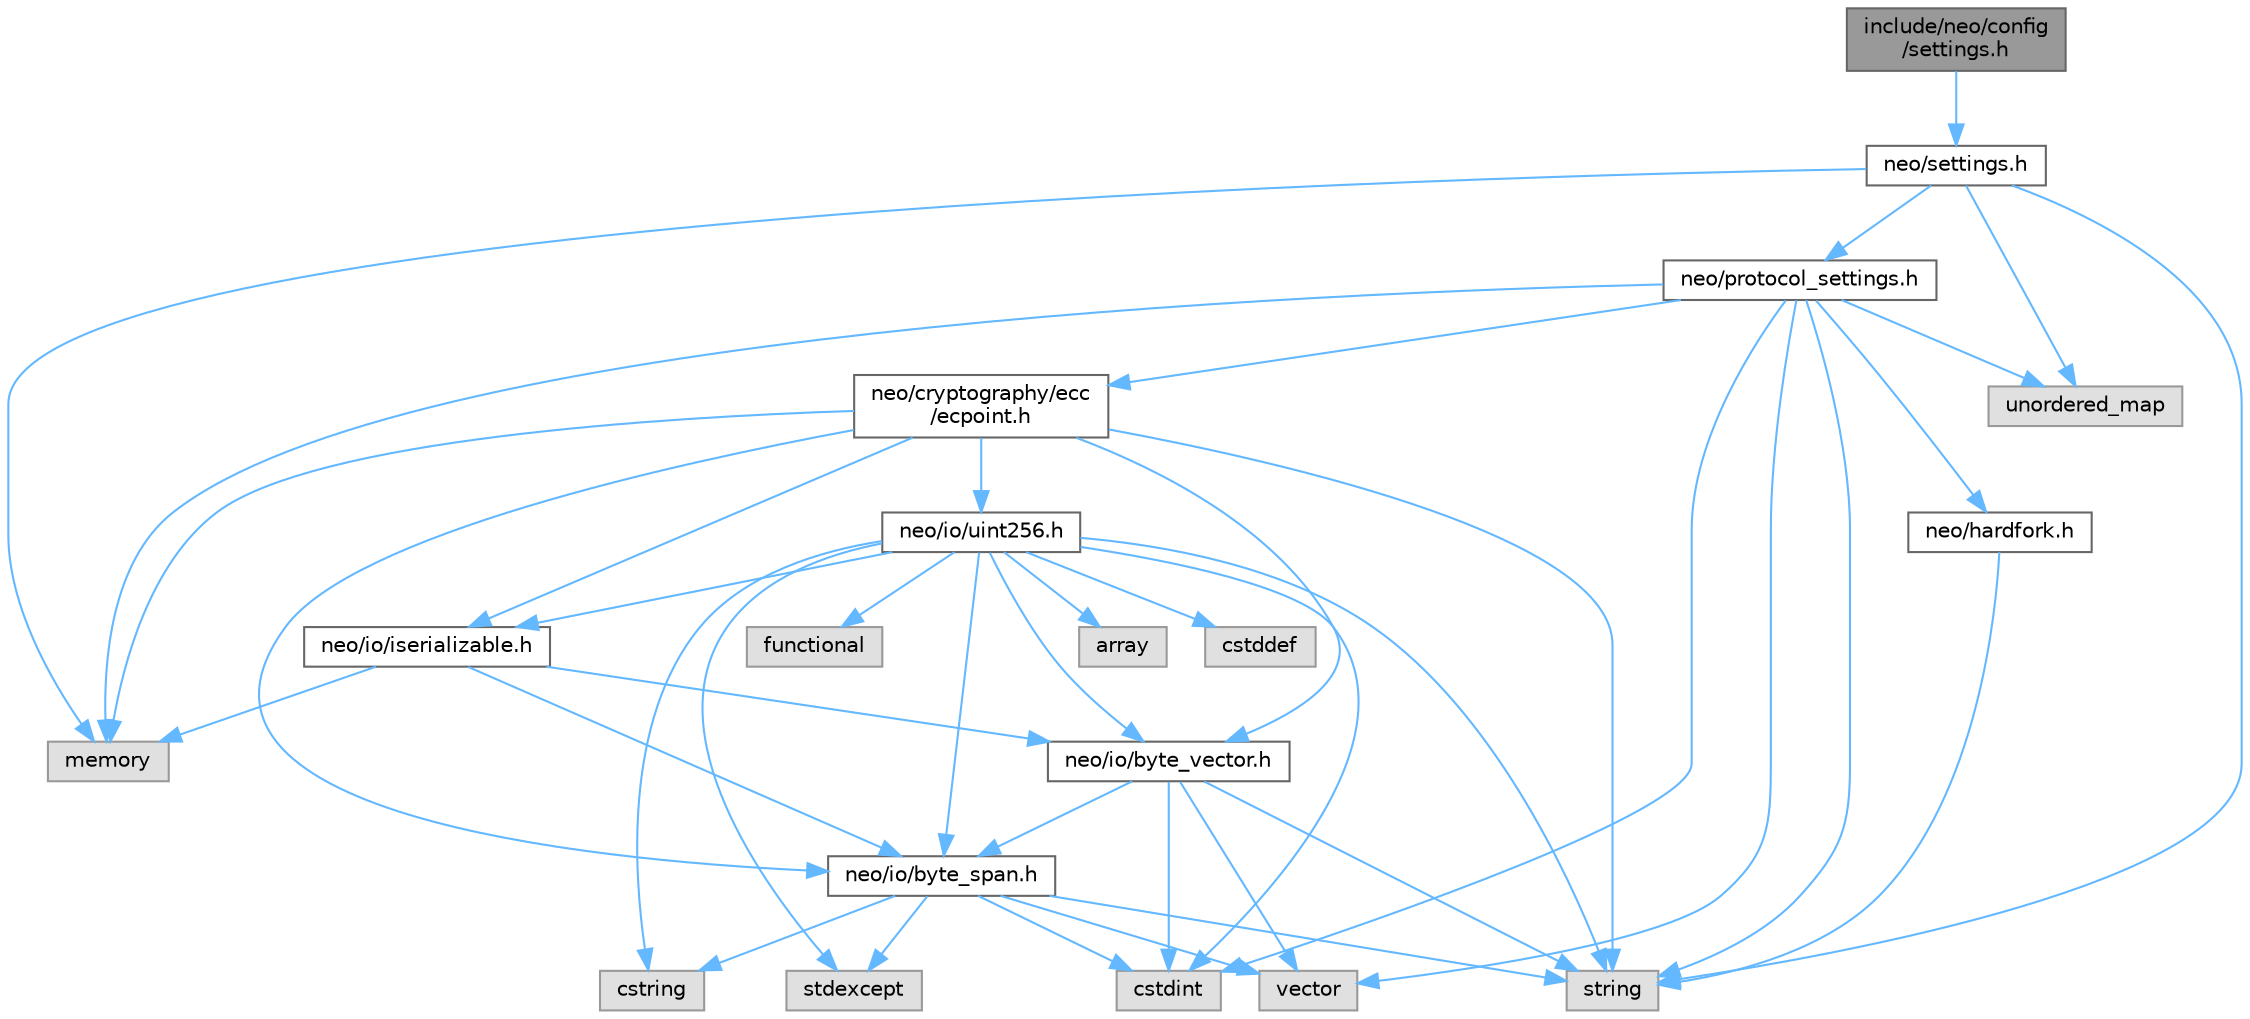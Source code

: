 digraph "include/neo/config/settings.h"
{
 // LATEX_PDF_SIZE
  bgcolor="transparent";
  edge [fontname=Helvetica,fontsize=10,labelfontname=Helvetica,labelfontsize=10];
  node [fontname=Helvetica,fontsize=10,shape=box,height=0.2,width=0.4];
  Node1 [id="Node000001",label="include/neo/config\l/settings.h",height=0.2,width=0.4,color="gray40", fillcolor="grey60", style="filled", fontcolor="black",tooltip=" "];
  Node1 -> Node2 [id="edge42_Node000001_Node000002",color="steelblue1",style="solid",tooltip=" "];
  Node2 [id="Node000002",label="neo/settings.h",height=0.2,width=0.4,color="grey40", fillcolor="white", style="filled",URL="$settings_8h.html",tooltip=" "];
  Node2 -> Node3 [id="edge43_Node000002_Node000003",color="steelblue1",style="solid",tooltip=" "];
  Node3 [id="Node000003",label="neo/protocol_settings.h",height=0.2,width=0.4,color="grey40", fillcolor="white", style="filled",URL="$protocol__settings_8h.html",tooltip=" "];
  Node3 -> Node4 [id="edge44_Node000003_Node000004",color="steelblue1",style="solid",tooltip=" "];
  Node4 [id="Node000004",label="neo/cryptography/ecc\l/ecpoint.h",height=0.2,width=0.4,color="grey40", fillcolor="white", style="filled",URL="$ecpoint_8h.html",tooltip=" "];
  Node4 -> Node5 [id="edge45_Node000004_Node000005",color="steelblue1",style="solid",tooltip=" "];
  Node5 [id="Node000005",label="neo/io/byte_span.h",height=0.2,width=0.4,color="grey40", fillcolor="white", style="filled",URL="$io_2byte__span_8h.html",tooltip=" "];
  Node5 -> Node6 [id="edge46_Node000005_Node000006",color="steelblue1",style="solid",tooltip=" "];
  Node6 [id="Node000006",label="cstdint",height=0.2,width=0.4,color="grey60", fillcolor="#E0E0E0", style="filled",tooltip=" "];
  Node5 -> Node7 [id="edge47_Node000005_Node000007",color="steelblue1",style="solid",tooltip=" "];
  Node7 [id="Node000007",label="cstring",height=0.2,width=0.4,color="grey60", fillcolor="#E0E0E0", style="filled",tooltip=" "];
  Node5 -> Node8 [id="edge48_Node000005_Node000008",color="steelblue1",style="solid",tooltip=" "];
  Node8 [id="Node000008",label="stdexcept",height=0.2,width=0.4,color="grey60", fillcolor="#E0E0E0", style="filled",tooltip=" "];
  Node5 -> Node9 [id="edge49_Node000005_Node000009",color="steelblue1",style="solid",tooltip=" "];
  Node9 [id="Node000009",label="string",height=0.2,width=0.4,color="grey60", fillcolor="#E0E0E0", style="filled",tooltip=" "];
  Node5 -> Node10 [id="edge50_Node000005_Node000010",color="steelblue1",style="solid",tooltip=" "];
  Node10 [id="Node000010",label="vector",height=0.2,width=0.4,color="grey60", fillcolor="#E0E0E0", style="filled",tooltip=" "];
  Node4 -> Node11 [id="edge51_Node000004_Node000011",color="steelblue1",style="solid",tooltip=" "];
  Node11 [id="Node000011",label="neo/io/byte_vector.h",height=0.2,width=0.4,color="grey40", fillcolor="white", style="filled",URL="$io_2byte__vector_8h.html",tooltip=" "];
  Node11 -> Node5 [id="edge52_Node000011_Node000005",color="steelblue1",style="solid",tooltip=" "];
  Node11 -> Node6 [id="edge53_Node000011_Node000006",color="steelblue1",style="solid",tooltip=" "];
  Node11 -> Node9 [id="edge54_Node000011_Node000009",color="steelblue1",style="solid",tooltip=" "];
  Node11 -> Node10 [id="edge55_Node000011_Node000010",color="steelblue1",style="solid",tooltip=" "];
  Node4 -> Node12 [id="edge56_Node000004_Node000012",color="steelblue1",style="solid",tooltip=" "];
  Node12 [id="Node000012",label="neo/io/iserializable.h",height=0.2,width=0.4,color="grey40", fillcolor="white", style="filled",URL="$iserializable_8h.html",tooltip=" "];
  Node12 -> Node5 [id="edge57_Node000012_Node000005",color="steelblue1",style="solid",tooltip=" "];
  Node12 -> Node11 [id="edge58_Node000012_Node000011",color="steelblue1",style="solid",tooltip=" "];
  Node12 -> Node13 [id="edge59_Node000012_Node000013",color="steelblue1",style="solid",tooltip=" "];
  Node13 [id="Node000013",label="memory",height=0.2,width=0.4,color="grey60", fillcolor="#E0E0E0", style="filled",tooltip=" "];
  Node4 -> Node14 [id="edge60_Node000004_Node000014",color="steelblue1",style="solid",tooltip=" "];
  Node14 [id="Node000014",label="neo/io/uint256.h",height=0.2,width=0.4,color="grey40", fillcolor="white", style="filled",URL="$uint256_8h.html",tooltip=" "];
  Node14 -> Node5 [id="edge61_Node000014_Node000005",color="steelblue1",style="solid",tooltip=" "];
  Node14 -> Node11 [id="edge62_Node000014_Node000011",color="steelblue1",style="solid",tooltip=" "];
  Node14 -> Node12 [id="edge63_Node000014_Node000012",color="steelblue1",style="solid",tooltip=" "];
  Node14 -> Node15 [id="edge64_Node000014_Node000015",color="steelblue1",style="solid",tooltip=" "];
  Node15 [id="Node000015",label="array",height=0.2,width=0.4,color="grey60", fillcolor="#E0E0E0", style="filled",tooltip=" "];
  Node14 -> Node16 [id="edge65_Node000014_Node000016",color="steelblue1",style="solid",tooltip=" "];
  Node16 [id="Node000016",label="cstddef",height=0.2,width=0.4,color="grey60", fillcolor="#E0E0E0", style="filled",tooltip=" "];
  Node14 -> Node6 [id="edge66_Node000014_Node000006",color="steelblue1",style="solid",tooltip=" "];
  Node14 -> Node7 [id="edge67_Node000014_Node000007",color="steelblue1",style="solid",tooltip=" "];
  Node14 -> Node17 [id="edge68_Node000014_Node000017",color="steelblue1",style="solid",tooltip=" "];
  Node17 [id="Node000017",label="functional",height=0.2,width=0.4,color="grey60", fillcolor="#E0E0E0", style="filled",tooltip=" "];
  Node14 -> Node8 [id="edge69_Node000014_Node000008",color="steelblue1",style="solid",tooltip=" "];
  Node14 -> Node9 [id="edge70_Node000014_Node000009",color="steelblue1",style="solid",tooltip=" "];
  Node4 -> Node13 [id="edge71_Node000004_Node000013",color="steelblue1",style="solid",tooltip=" "];
  Node4 -> Node9 [id="edge72_Node000004_Node000009",color="steelblue1",style="solid",tooltip=" "];
  Node3 -> Node18 [id="edge73_Node000003_Node000018",color="steelblue1",style="solid",tooltip=" "];
  Node18 [id="Node000018",label="neo/hardfork.h",height=0.2,width=0.4,color="grey40", fillcolor="white", style="filled",URL="$hardfork_8h.html",tooltip="Hardfork enumeration for Neo protocol upgrades."];
  Node18 -> Node9 [id="edge74_Node000018_Node000009",color="steelblue1",style="solid",tooltip=" "];
  Node3 -> Node6 [id="edge75_Node000003_Node000006",color="steelblue1",style="solid",tooltip=" "];
  Node3 -> Node13 [id="edge76_Node000003_Node000013",color="steelblue1",style="solid",tooltip=" "];
  Node3 -> Node9 [id="edge77_Node000003_Node000009",color="steelblue1",style="solid",tooltip=" "];
  Node3 -> Node19 [id="edge78_Node000003_Node000019",color="steelblue1",style="solid",tooltip=" "];
  Node19 [id="Node000019",label="unordered_map",height=0.2,width=0.4,color="grey60", fillcolor="#E0E0E0", style="filled",tooltip=" "];
  Node3 -> Node10 [id="edge79_Node000003_Node000010",color="steelblue1",style="solid",tooltip=" "];
  Node2 -> Node13 [id="edge80_Node000002_Node000013",color="steelblue1",style="solid",tooltip=" "];
  Node2 -> Node9 [id="edge81_Node000002_Node000009",color="steelblue1",style="solid",tooltip=" "];
  Node2 -> Node19 [id="edge82_Node000002_Node000019",color="steelblue1",style="solid",tooltip=" "];
}
